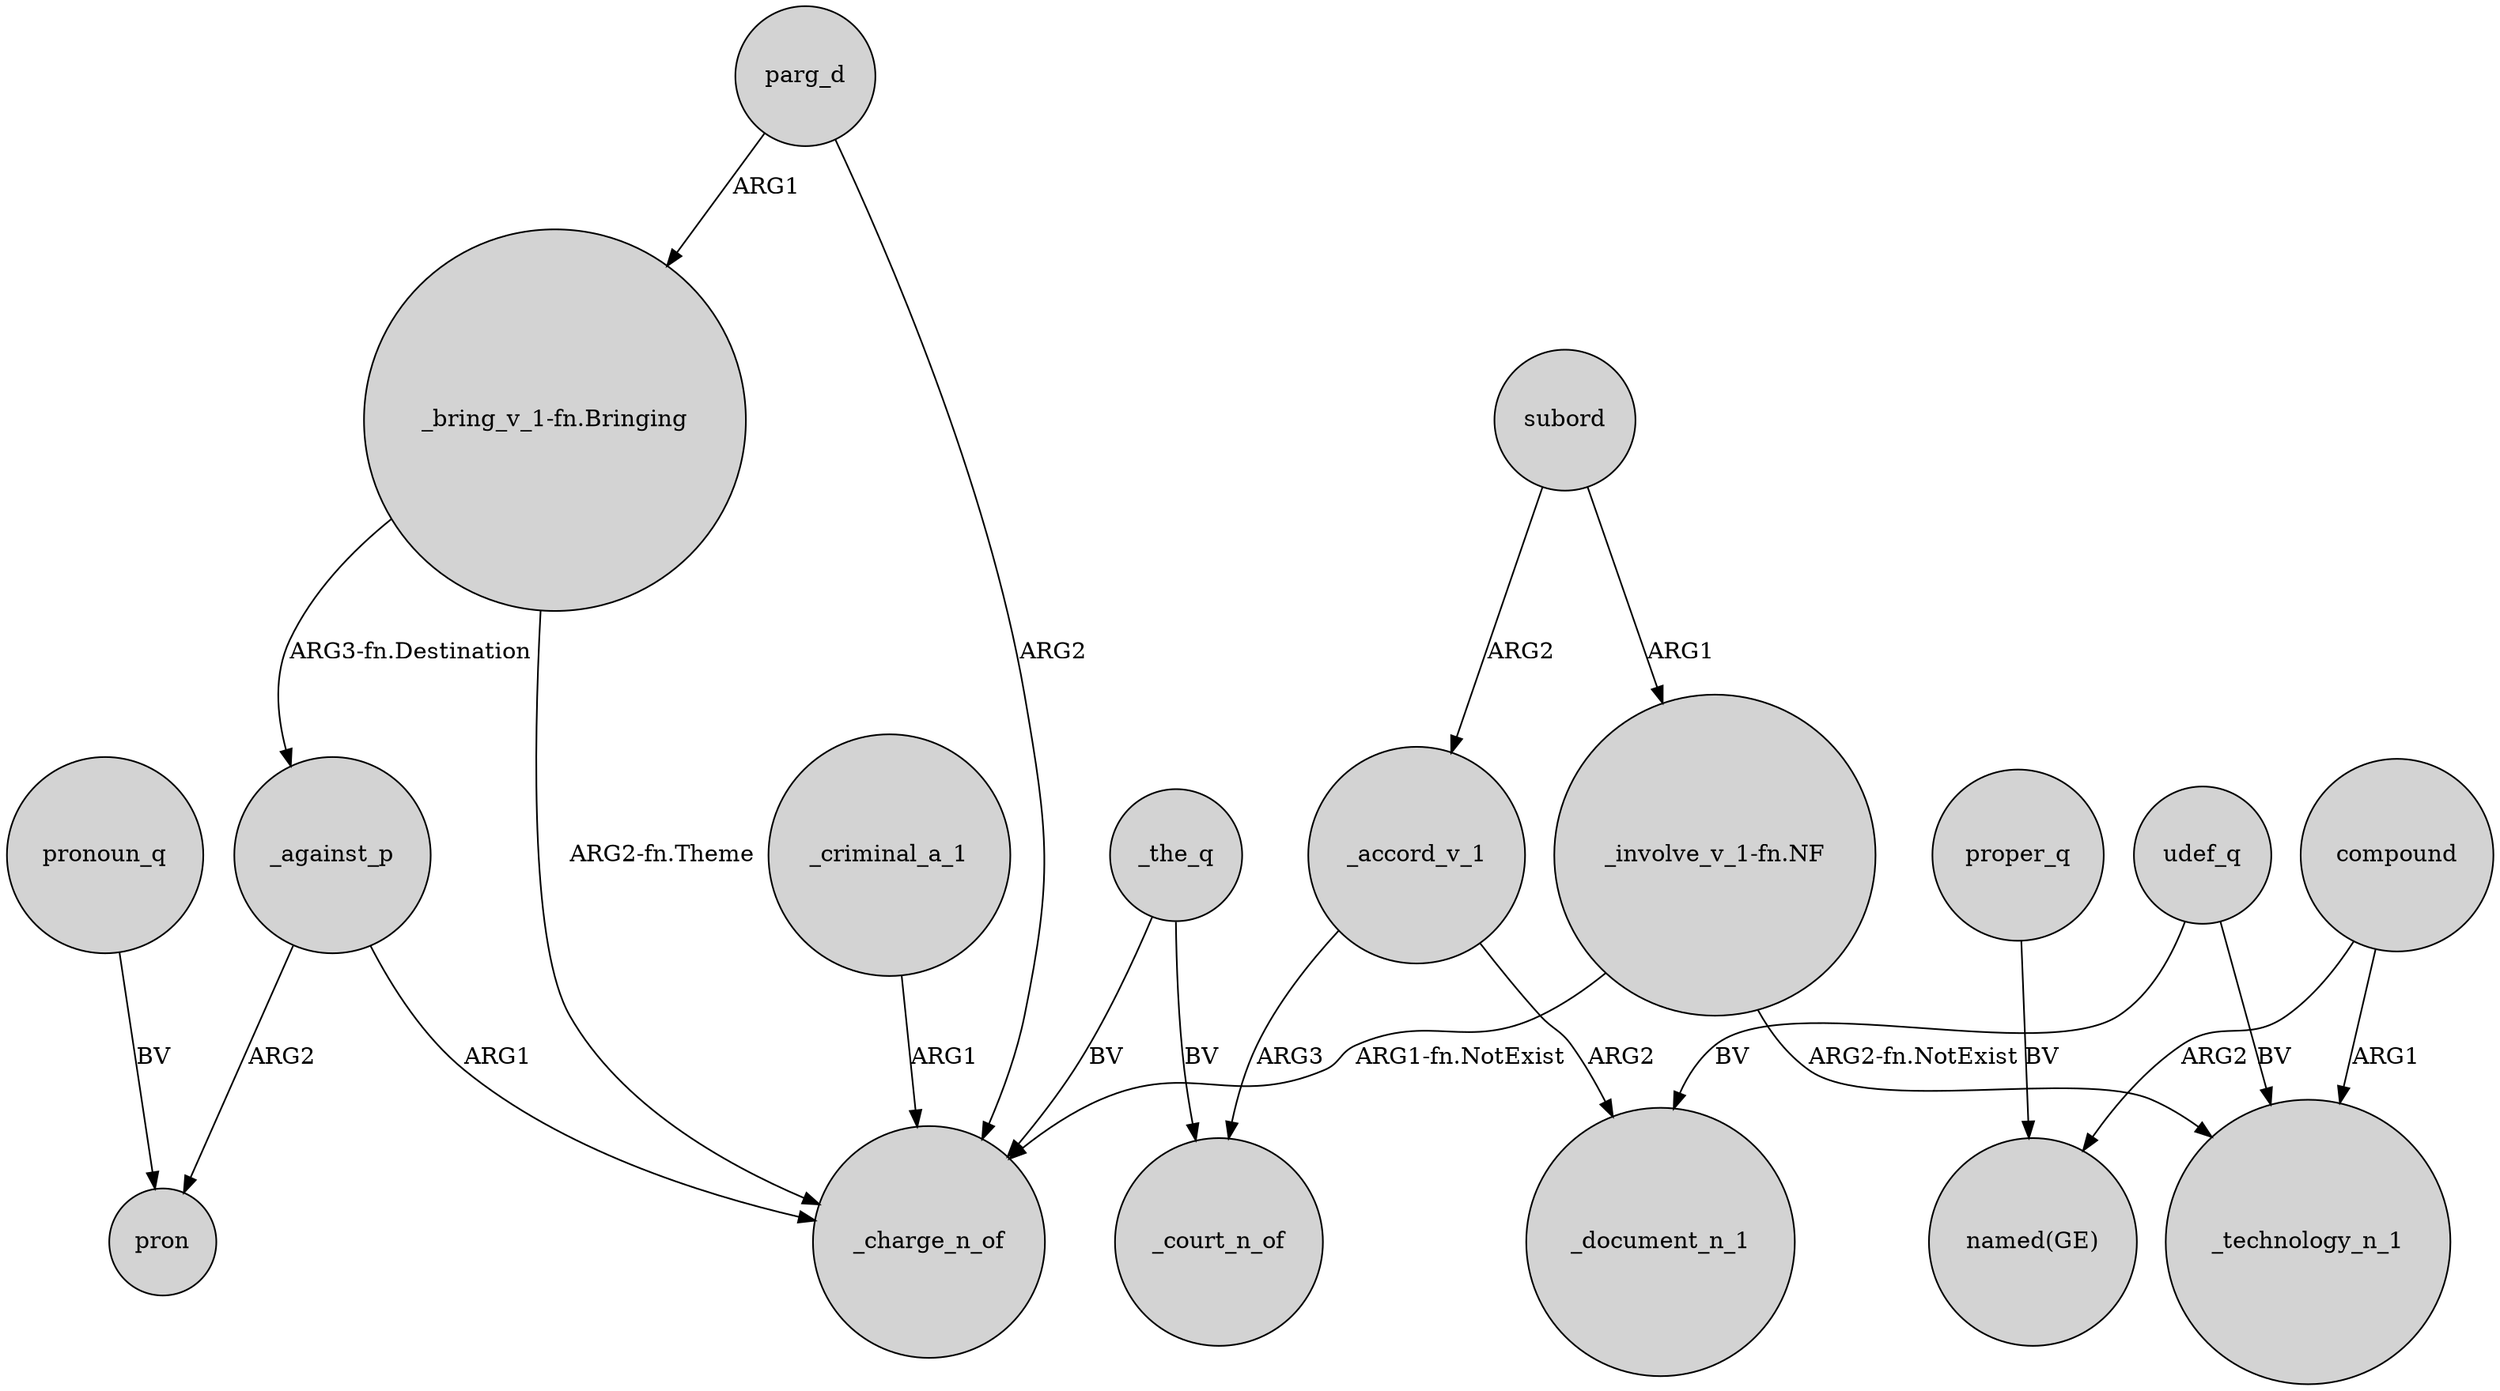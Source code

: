 digraph {
	node [shape=circle style=filled]
	compound -> _technology_n_1 [label=ARG1]
	compound -> "named(GE)" [label=ARG2]
	"_involve_v_1-fn.NF" -> _charge_n_of [label="ARG1-fn.NotExist"]
	_criminal_a_1 -> _charge_n_of [label=ARG1]
	proper_q -> "named(GE)" [label=BV]
	_against_p -> pron [label=ARG2]
	_the_q -> _court_n_of [label=BV]
	udef_q -> _document_n_1 [label=BV]
	_the_q -> _charge_n_of [label=BV]
	subord -> "_involve_v_1-fn.NF" [label=ARG1]
	_against_p -> _charge_n_of [label=ARG1]
	pronoun_q -> pron [label=BV]
	parg_d -> "_bring_v_1-fn.Bringing" [label=ARG1]
	"_bring_v_1-fn.Bringing" -> _against_p [label="ARG3-fn.Destination"]
	subord -> _accord_v_1 [label=ARG2]
	udef_q -> _technology_n_1 [label=BV]
	"_involve_v_1-fn.NF" -> _technology_n_1 [label="ARG2-fn.NotExist"]
	_accord_v_1 -> _court_n_of [label=ARG3]
	"_bring_v_1-fn.Bringing" -> _charge_n_of [label="ARG2-fn.Theme"]
	_accord_v_1 -> _document_n_1 [label=ARG2]
	parg_d -> _charge_n_of [label=ARG2]
}
